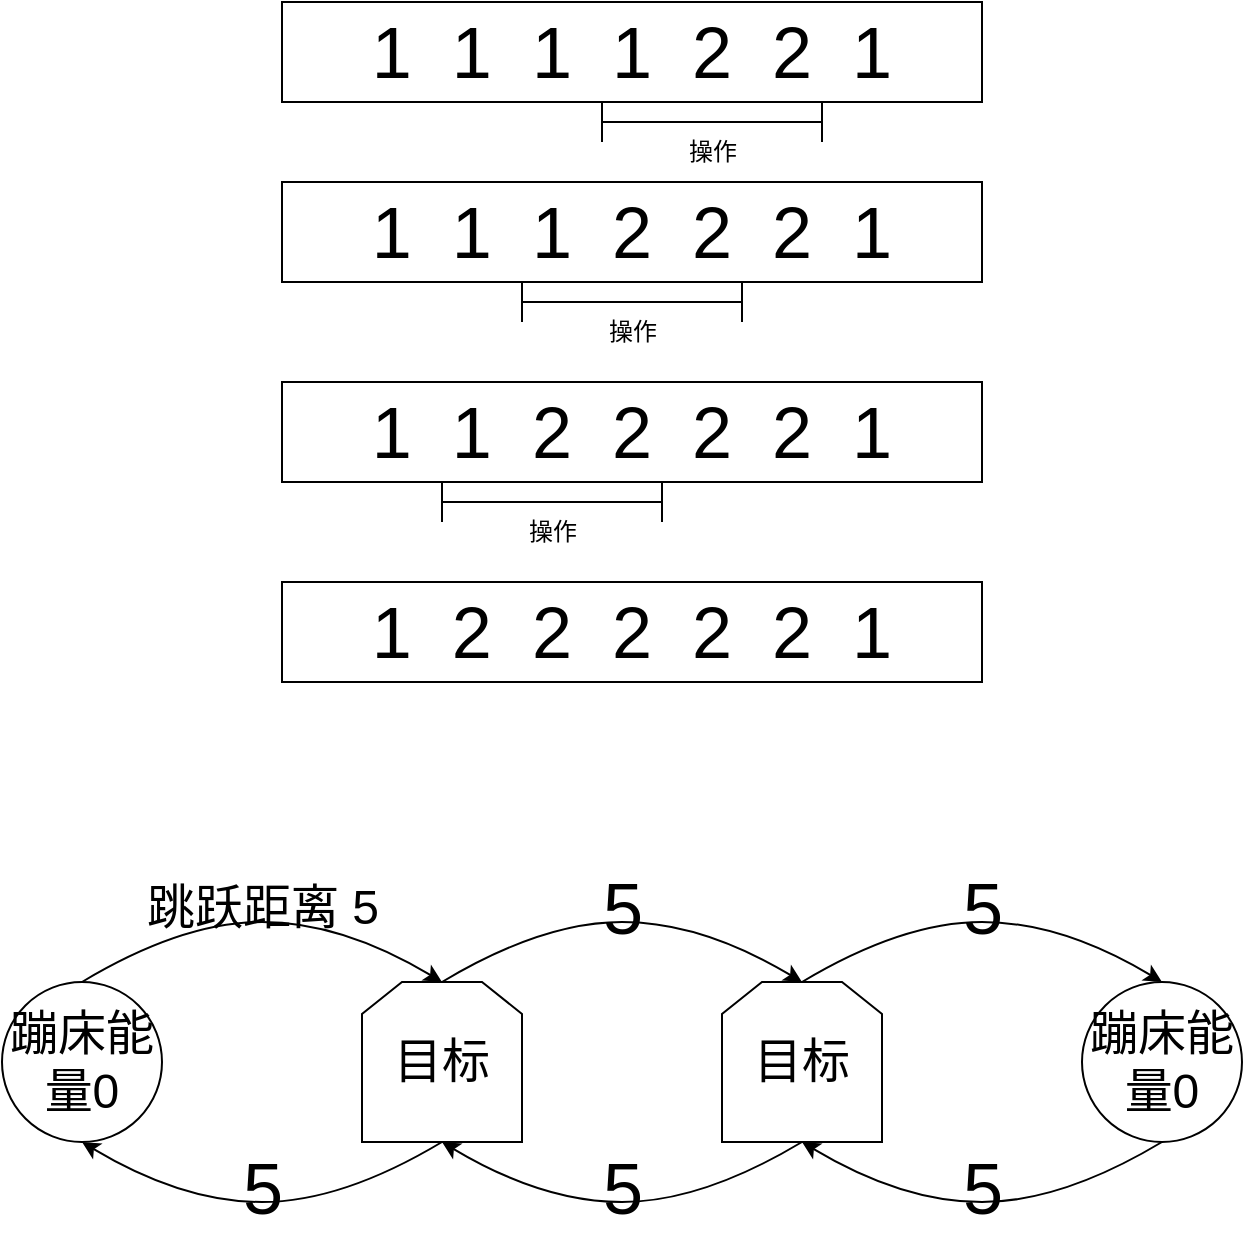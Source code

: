 <mxfile version="23.0.2" type="github" pages="2">
  <diagram name="第 1 页" id="Nam8FnQmq0RQWlmBj1w9">
    <mxGraphModel dx="995" dy="638" grid="1" gridSize="10" guides="1" tooltips="1" connect="1" arrows="1" fold="1" page="1" pageScale="1" pageWidth="827" pageHeight="1169" math="0" shadow="0">
      <root>
        <mxCell id="0" />
        <mxCell id="1" parent="0" />
        <mxCell id="mypAHgAsRbytXFxFdDSr-1" value="&lt;font style=&quot;font-size: 36px;&quot;&gt;1&amp;nbsp; 1&amp;nbsp; 1&amp;nbsp; 1&amp;nbsp; 2&amp;nbsp; 2&amp;nbsp; 1&lt;/font&gt;" style="rounded=0;whiteSpace=wrap;html=1;" vertex="1" parent="1">
          <mxGeometry x="220" y="120" width="350" height="50" as="geometry" />
        </mxCell>
        <mxCell id="mypAHgAsRbytXFxFdDSr-2" value="" style="shape=crossbar;whiteSpace=wrap;html=1;rounded=1;" vertex="1" parent="1">
          <mxGeometry x="380" y="170" width="110" height="20" as="geometry" />
        </mxCell>
        <mxCell id="mypAHgAsRbytXFxFdDSr-3" value="操作" style="text;html=1;align=center;verticalAlign=middle;resizable=0;points=[];autosize=1;strokeColor=none;fillColor=none;" vertex="1" parent="1">
          <mxGeometry x="410" y="180" width="50" height="30" as="geometry" />
        </mxCell>
        <mxCell id="mypAHgAsRbytXFxFdDSr-5" value="&lt;font style=&quot;font-size: 36px;&quot;&gt;1&amp;nbsp; 1&amp;nbsp; 1&amp;nbsp; 2&amp;nbsp; 2&amp;nbsp; 2&amp;nbsp; 1&lt;/font&gt;" style="rounded=0;whiteSpace=wrap;html=1;" vertex="1" parent="1">
          <mxGeometry x="220" y="210" width="350" height="50" as="geometry" />
        </mxCell>
        <mxCell id="mypAHgAsRbytXFxFdDSr-6" value="" style="shape=crossbar;whiteSpace=wrap;html=1;rounded=1;" vertex="1" parent="1">
          <mxGeometry x="340" y="260" width="110" height="20" as="geometry" />
        </mxCell>
        <mxCell id="mypAHgAsRbytXFxFdDSr-7" value="操作" style="text;html=1;align=center;verticalAlign=middle;resizable=0;points=[];autosize=1;strokeColor=none;fillColor=none;" vertex="1" parent="1">
          <mxGeometry x="370" y="270" width="50" height="30" as="geometry" />
        </mxCell>
        <mxCell id="mypAHgAsRbytXFxFdDSr-8" value="&lt;font style=&quot;font-size: 36px;&quot;&gt;1&amp;nbsp; 1&amp;nbsp; 2&amp;nbsp; 2&amp;nbsp; 2&amp;nbsp; 2&amp;nbsp; 1&lt;/font&gt;" style="rounded=0;whiteSpace=wrap;html=1;" vertex="1" parent="1">
          <mxGeometry x="220" y="310" width="350" height="50" as="geometry" />
        </mxCell>
        <mxCell id="mypAHgAsRbytXFxFdDSr-10" value="" style="shape=crossbar;whiteSpace=wrap;html=1;rounded=1;" vertex="1" parent="1">
          <mxGeometry x="300" y="360" width="110" height="20" as="geometry" />
        </mxCell>
        <mxCell id="mypAHgAsRbytXFxFdDSr-11" value="操作" style="text;html=1;align=center;verticalAlign=middle;resizable=0;points=[];autosize=1;strokeColor=none;fillColor=none;" vertex="1" parent="1">
          <mxGeometry x="330" y="370" width="50" height="30" as="geometry" />
        </mxCell>
        <mxCell id="mypAHgAsRbytXFxFdDSr-12" value="&lt;font style=&quot;font-size: 36px;&quot;&gt;1&amp;nbsp; 2&amp;nbsp; 2&amp;nbsp; 2&amp;nbsp; 2&amp;nbsp; 2&amp;nbsp; 1&lt;/font&gt;" style="rounded=0;whiteSpace=wrap;html=1;" vertex="1" parent="1">
          <mxGeometry x="220" y="410" width="350" height="50" as="geometry" />
        </mxCell>
        <mxCell id="5lviMtAoH5Q7p4UHNv2z-2" value="&lt;font style=&quot;font-size: 24px;&quot;&gt;蹦床能量0&lt;/font&gt;" style="ellipse;whiteSpace=wrap;html=1;aspect=fixed;" vertex="1" parent="1">
          <mxGeometry x="80" y="610" width="80" height="80" as="geometry" />
        </mxCell>
        <mxCell id="5lviMtAoH5Q7p4UHNv2z-5" value="&lt;font style=&quot;font-size: 24px;&quot;&gt;蹦床能量0&lt;/font&gt;" style="ellipse;whiteSpace=wrap;html=1;aspect=fixed;" vertex="1" parent="1">
          <mxGeometry x="620" y="610" width="80" height="80" as="geometry" />
        </mxCell>
        <mxCell id="5lviMtAoH5Q7p4UHNv2z-9" value="" style="curved=1;endArrow=classic;html=1;rounded=0;entryX=0.5;entryY=0;entryDx=0;entryDy=0;" edge="1" parent="1">
          <mxGeometry width="50" height="50" relative="1" as="geometry">
            <mxPoint x="120" y="610" as="sourcePoint" />
            <mxPoint x="300" y="610" as="targetPoint" />
            <Array as="points">
              <mxPoint x="170" y="580" />
              <mxPoint x="250" y="580" />
            </Array>
          </mxGeometry>
        </mxCell>
        <mxCell id="5lviMtAoH5Q7p4UHNv2z-11" value="&lt;font style=&quot;&quot;&gt;&lt;font style=&quot;font-size: 24px;&quot;&gt;跳跃距离 5&lt;/font&gt;&lt;br&gt;&lt;/font&gt;" style="text;html=1;align=center;verticalAlign=middle;resizable=0;points=[];autosize=1;strokeColor=none;fillColor=none;" vertex="1" parent="1">
          <mxGeometry x="140" y="553" width="140" height="40" as="geometry" />
        </mxCell>
        <mxCell id="5lviMtAoH5Q7p4UHNv2z-12" value="" style="curved=1;endArrow=classic;html=1;rounded=0;entryX=0.5;entryY=0;entryDx=0;entryDy=0;" edge="1" parent="1">
          <mxGeometry width="50" height="50" relative="1" as="geometry">
            <mxPoint x="300" y="610" as="sourcePoint" />
            <mxPoint x="480" y="610" as="targetPoint" />
            <Array as="points">
              <mxPoint x="350" y="580" />
              <mxPoint x="430" y="580" />
            </Array>
          </mxGeometry>
        </mxCell>
        <mxCell id="5lviMtAoH5Q7p4UHNv2z-13" value="&lt;font style=&quot;font-size: 36px;&quot;&gt;5&lt;br&gt;&lt;/font&gt;" style="text;html=1;align=center;verticalAlign=middle;resizable=0;points=[];autosize=1;strokeColor=none;fillColor=none;" vertex="1" parent="1">
          <mxGeometry x="370" y="543" width="40" height="60" as="geometry" />
        </mxCell>
        <mxCell id="5lviMtAoH5Q7p4UHNv2z-14" value="" style="curved=1;endArrow=classic;html=1;rounded=0;entryX=0.5;entryY=0;entryDx=0;entryDy=0;" edge="1" parent="1">
          <mxGeometry width="50" height="50" relative="1" as="geometry">
            <mxPoint x="480" y="610" as="sourcePoint" />
            <mxPoint x="660" y="610" as="targetPoint" />
            <Array as="points">
              <mxPoint x="530" y="580" />
              <mxPoint x="610" y="580" />
            </Array>
          </mxGeometry>
        </mxCell>
        <mxCell id="5lviMtAoH5Q7p4UHNv2z-15" value="&lt;font style=&quot;font-size: 36px;&quot;&gt;5&lt;br&gt;&lt;/font&gt;" style="text;html=1;align=center;verticalAlign=middle;resizable=0;points=[];autosize=1;strokeColor=none;fillColor=none;" vertex="1" parent="1">
          <mxGeometry x="550" y="543" width="40" height="60" as="geometry" />
        </mxCell>
        <mxCell id="5lviMtAoH5Q7p4UHNv2z-21" value="&lt;font style=&quot;font-size: 24px;&quot;&gt;目标&lt;/font&gt;" style="shape=loopLimit;whiteSpace=wrap;html=1;" vertex="1" parent="1">
          <mxGeometry x="440" y="610" width="80" height="80" as="geometry" />
        </mxCell>
        <mxCell id="5lviMtAoH5Q7p4UHNv2z-23" value="" style="curved=1;endArrow=classic;html=1;rounded=0;entryX=0.5;entryY=0;entryDx=0;entryDy=0;" edge="1" parent="1">
          <mxGeometry width="50" height="50" relative="1" as="geometry">
            <mxPoint x="660" y="690" as="sourcePoint" />
            <mxPoint x="480" y="690" as="targetPoint" />
            <Array as="points">
              <mxPoint x="610" y="720" />
              <mxPoint x="530" y="720" />
            </Array>
          </mxGeometry>
        </mxCell>
        <mxCell id="5lviMtAoH5Q7p4UHNv2z-24" value="&lt;font style=&quot;font-size: 24px;&quot;&gt;目标&lt;/font&gt;" style="shape=loopLimit;whiteSpace=wrap;html=1;" vertex="1" parent="1">
          <mxGeometry x="260" y="610" width="80" height="80" as="geometry" />
        </mxCell>
        <mxCell id="5lviMtAoH5Q7p4UHNv2z-25" value="&lt;font style=&quot;font-size: 36px;&quot;&gt;5&lt;/font&gt;" style="text;html=1;align=center;verticalAlign=middle;resizable=0;points=[];autosize=1;strokeColor=none;fillColor=none;" vertex="1" parent="1">
          <mxGeometry x="550" y="683" width="40" height="60" as="geometry" />
        </mxCell>
        <mxCell id="5lviMtAoH5Q7p4UHNv2z-26" value="" style="curved=1;endArrow=classic;html=1;rounded=0;entryX=0.5;entryY=0;entryDx=0;entryDy=0;" edge="1" parent="1">
          <mxGeometry width="50" height="50" relative="1" as="geometry">
            <mxPoint x="480" y="690" as="sourcePoint" />
            <mxPoint x="300" y="690" as="targetPoint" />
            <Array as="points">
              <mxPoint x="430" y="720" />
              <mxPoint x="350" y="720" />
            </Array>
          </mxGeometry>
        </mxCell>
        <mxCell id="5lviMtAoH5Q7p4UHNv2z-27" value="&lt;font style=&quot;font-size: 36px;&quot;&gt;5&lt;/font&gt;" style="text;html=1;align=center;verticalAlign=middle;resizable=0;points=[];autosize=1;strokeColor=none;fillColor=none;" vertex="1" parent="1">
          <mxGeometry x="370" y="683" width="40" height="60" as="geometry" />
        </mxCell>
        <mxCell id="5lviMtAoH5Q7p4UHNv2z-28" value="" style="curved=1;endArrow=classic;html=1;rounded=0;entryX=0.5;entryY=0;entryDx=0;entryDy=0;" edge="1" parent="1">
          <mxGeometry width="50" height="50" relative="1" as="geometry">
            <mxPoint x="300" y="690" as="sourcePoint" />
            <mxPoint x="120" y="690" as="targetPoint" />
            <Array as="points">
              <mxPoint x="250" y="720" />
              <mxPoint x="170" y="720" />
            </Array>
          </mxGeometry>
        </mxCell>
        <mxCell id="5lviMtAoH5Q7p4UHNv2z-29" value="&lt;font style=&quot;font-size: 36px;&quot;&gt;5&lt;/font&gt;" style="text;html=1;align=center;verticalAlign=middle;resizable=0;points=[];autosize=1;strokeColor=none;fillColor=none;" vertex="1" parent="1">
          <mxGeometry x="190" y="683" width="40" height="60" as="geometry" />
        </mxCell>
      </root>
    </mxGraphModel>
  </diagram>
  <diagram id="df0h7SDcrRoxRDwJ5OK3" name="第 2 页">
    <mxGraphModel dx="1194" dy="765" grid="1" gridSize="10" guides="1" tooltips="1" connect="1" arrows="1" fold="1" page="1" pageScale="1" pageWidth="827" pageHeight="1169" math="0" shadow="0">
      <root>
        <mxCell id="0" />
        <mxCell id="1" parent="0" />
      </root>
    </mxGraphModel>
  </diagram>
</mxfile>
